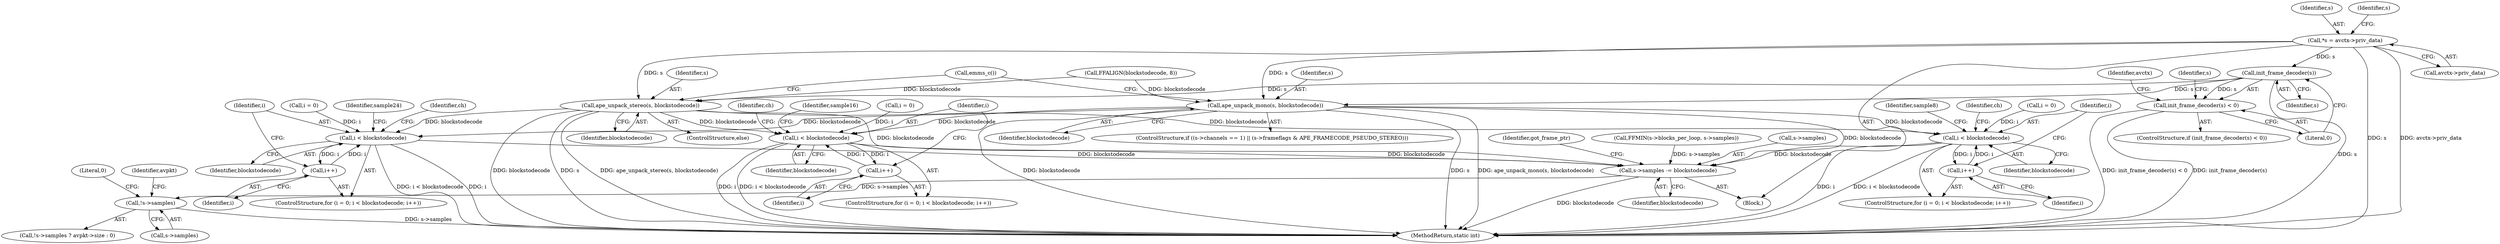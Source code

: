 digraph "0_FFmpeg_ba4beaf6149f7241c8bd85fe853318c2f6837ad0@pointer" {
"1000122" [label="(Call,*s = avctx->priv_data)"];
"1000391" [label="(Call,init_frame_decoder(s))"];
"1000390" [label="(Call,init_frame_decoder(s) < 0)"];
"1000536" [label="(Call,ape_unpack_mono(s, blockstodecode))"];
"1000591" [label="(Call,i < blockstodecode)"];
"1000594" [label="(Call,i++)"];
"1000700" [label="(Call,s->samples -= blockstodecode)"];
"1000711" [label="(Call,!s->samples)"];
"1000638" [label="(Call,i < blockstodecode)"];
"1000641" [label="(Call,i++)"];
"1000681" [label="(Call,i < blockstodecode)"];
"1000684" [label="(Call,i++)"];
"1000540" [label="(Call,ape_unpack_stereo(s, blockstodecode))"];
"1000594" [label="(Call,i++)"];
"1000536" [label="(Call,ape_unpack_mono(s, blockstodecode))"];
"1000539" [label="(ControlStructure,else)"];
"1000700" [label="(Call,s->samples -= blockstodecode)"];
"1000707" [label="(Identifier,got_frame_ptr)"];
"1000719" [label="(MethodReturn,static int)"];
"1000710" [label="(Call,!s->samples ? avpkt->size : 0)"];
"1000538" [label="(Identifier,blockstodecode)"];
"1000678" [label="(Call,i = 0)"];
"1000390" [label="(Call,init_frame_decoder(s) < 0)"];
"1000623" [label="(Identifier,ch)"];
"1000634" [label="(ControlStructure,for (i = 0; i < blockstodecode; i++))"];
"1000712" [label="(Call,s->samples)"];
"1000682" [label="(Identifier,i)"];
"1000389" [label="(ControlStructure,if (init_frame_decoder(s) < 0))"];
"1000677" [label="(ControlStructure,for (i = 0; i < blockstodecode; i++))"];
"1000524" [label="(ControlStructure,if ((s->channels == 1) || (s->frameflags & APE_FRAMECODE_PSEUDO_STEREO)))"];
"1000592" [label="(Identifier,i)"];
"1000711" [label="(Call,!s->samples)"];
"1000392" [label="(Identifier,s)"];
"1000540" [label="(Call,ape_unpack_stereo(s, blockstodecode))"];
"1000123" [label="(Identifier,s)"];
"1000681" [label="(Call,i < blockstodecode)"];
"1000500" [label="(Call,FFALIGN(blockstodecode, 8))"];
"1000541" [label="(Identifier,s)"];
"1000718" [label="(Literal,0)"];
"1000537" [label="(Identifier,s)"];
"1000393" [label="(Literal,0)"];
"1000704" [label="(Identifier,blockstodecode)"];
"1000639" [label="(Identifier,i)"];
"1000403" [label="(Identifier,s)"];
"1000110" [label="(Block,)"];
"1000640" [label="(Identifier,blockstodecode)"];
"1000642" [label="(Identifier,i)"];
"1000542" [label="(Identifier,blockstodecode)"];
"1000543" [label="(Call,emms_c())"];
"1000646" [label="(Identifier,sample16)"];
"1000689" [label="(Identifier,sample24)"];
"1000685" [label="(Identifier,i)"];
"1000391" [label="(Call,init_frame_decoder(s))"];
"1000591" [label="(Call,i < blockstodecode)"];
"1000588" [label="(Call,i = 0)"];
"1000683" [label="(Identifier,blockstodecode)"];
"1000684" [label="(Call,i++)"];
"1000666" [label="(Identifier,ch)"];
"1000599" [label="(Identifier,sample8)"];
"1000124" [label="(Call,avctx->priv_data)"];
"1000641" [label="(Call,i++)"];
"1000422" [label="(Call,FFMIN(s->blocks_per_loop, s->samples))"];
"1000587" [label="(ControlStructure,for (i = 0; i < blockstodecode; i++))"];
"1000638" [label="(Call,i < blockstodecode)"];
"1000138" [label="(Identifier,s)"];
"1000701" [label="(Call,s->samples)"];
"1000122" [label="(Call,*s = avctx->priv_data)"];
"1000576" [label="(Identifier,ch)"];
"1000635" [label="(Call,i = 0)"];
"1000595" [label="(Identifier,i)"];
"1000716" [label="(Identifier,avpkt)"];
"1000593" [label="(Identifier,blockstodecode)"];
"1000396" [label="(Identifier,avctx)"];
"1000122" -> "1000110"  [label="AST: "];
"1000122" -> "1000124"  [label="CFG: "];
"1000123" -> "1000122"  [label="AST: "];
"1000124" -> "1000122"  [label="AST: "];
"1000138" -> "1000122"  [label="CFG: "];
"1000122" -> "1000719"  [label="DDG: s"];
"1000122" -> "1000719"  [label="DDG: avctx->priv_data"];
"1000122" -> "1000391"  [label="DDG: s"];
"1000122" -> "1000536"  [label="DDG: s"];
"1000122" -> "1000540"  [label="DDG: s"];
"1000391" -> "1000390"  [label="AST: "];
"1000391" -> "1000392"  [label="CFG: "];
"1000392" -> "1000391"  [label="AST: "];
"1000393" -> "1000391"  [label="CFG: "];
"1000391" -> "1000719"  [label="DDG: s"];
"1000391" -> "1000390"  [label="DDG: s"];
"1000391" -> "1000536"  [label="DDG: s"];
"1000391" -> "1000540"  [label="DDG: s"];
"1000390" -> "1000389"  [label="AST: "];
"1000390" -> "1000393"  [label="CFG: "];
"1000393" -> "1000390"  [label="AST: "];
"1000396" -> "1000390"  [label="CFG: "];
"1000403" -> "1000390"  [label="CFG: "];
"1000390" -> "1000719"  [label="DDG: init_frame_decoder(s) < 0"];
"1000390" -> "1000719"  [label="DDG: init_frame_decoder(s)"];
"1000536" -> "1000524"  [label="AST: "];
"1000536" -> "1000538"  [label="CFG: "];
"1000537" -> "1000536"  [label="AST: "];
"1000538" -> "1000536"  [label="AST: "];
"1000543" -> "1000536"  [label="CFG: "];
"1000536" -> "1000719"  [label="DDG: ape_unpack_mono(s, blockstodecode)"];
"1000536" -> "1000719"  [label="DDG: blockstodecode"];
"1000536" -> "1000719"  [label="DDG: s"];
"1000500" -> "1000536"  [label="DDG: blockstodecode"];
"1000536" -> "1000591"  [label="DDG: blockstodecode"];
"1000536" -> "1000638"  [label="DDG: blockstodecode"];
"1000536" -> "1000681"  [label="DDG: blockstodecode"];
"1000536" -> "1000700"  [label="DDG: blockstodecode"];
"1000591" -> "1000587"  [label="AST: "];
"1000591" -> "1000593"  [label="CFG: "];
"1000592" -> "1000591"  [label="AST: "];
"1000593" -> "1000591"  [label="AST: "];
"1000599" -> "1000591"  [label="CFG: "];
"1000576" -> "1000591"  [label="CFG: "];
"1000591" -> "1000719"  [label="DDG: i"];
"1000591" -> "1000719"  [label="DDG: i < blockstodecode"];
"1000588" -> "1000591"  [label="DDG: i"];
"1000594" -> "1000591"  [label="DDG: i"];
"1000540" -> "1000591"  [label="DDG: blockstodecode"];
"1000591" -> "1000594"  [label="DDG: i"];
"1000591" -> "1000700"  [label="DDG: blockstodecode"];
"1000594" -> "1000587"  [label="AST: "];
"1000594" -> "1000595"  [label="CFG: "];
"1000595" -> "1000594"  [label="AST: "];
"1000592" -> "1000594"  [label="CFG: "];
"1000700" -> "1000110"  [label="AST: "];
"1000700" -> "1000704"  [label="CFG: "];
"1000701" -> "1000700"  [label="AST: "];
"1000704" -> "1000700"  [label="AST: "];
"1000707" -> "1000700"  [label="CFG: "];
"1000700" -> "1000719"  [label="DDG: blockstodecode"];
"1000638" -> "1000700"  [label="DDG: blockstodecode"];
"1000681" -> "1000700"  [label="DDG: blockstodecode"];
"1000540" -> "1000700"  [label="DDG: blockstodecode"];
"1000422" -> "1000700"  [label="DDG: s->samples"];
"1000700" -> "1000711"  [label="DDG: s->samples"];
"1000711" -> "1000710"  [label="AST: "];
"1000711" -> "1000712"  [label="CFG: "];
"1000712" -> "1000711"  [label="AST: "];
"1000716" -> "1000711"  [label="CFG: "];
"1000718" -> "1000711"  [label="CFG: "];
"1000711" -> "1000719"  [label="DDG: s->samples"];
"1000638" -> "1000634"  [label="AST: "];
"1000638" -> "1000640"  [label="CFG: "];
"1000639" -> "1000638"  [label="AST: "];
"1000640" -> "1000638"  [label="AST: "];
"1000646" -> "1000638"  [label="CFG: "];
"1000623" -> "1000638"  [label="CFG: "];
"1000638" -> "1000719"  [label="DDG: i < blockstodecode"];
"1000638" -> "1000719"  [label="DDG: i"];
"1000635" -> "1000638"  [label="DDG: i"];
"1000641" -> "1000638"  [label="DDG: i"];
"1000540" -> "1000638"  [label="DDG: blockstodecode"];
"1000638" -> "1000641"  [label="DDG: i"];
"1000641" -> "1000634"  [label="AST: "];
"1000641" -> "1000642"  [label="CFG: "];
"1000642" -> "1000641"  [label="AST: "];
"1000639" -> "1000641"  [label="CFG: "];
"1000681" -> "1000677"  [label="AST: "];
"1000681" -> "1000683"  [label="CFG: "];
"1000682" -> "1000681"  [label="AST: "];
"1000683" -> "1000681"  [label="AST: "];
"1000689" -> "1000681"  [label="CFG: "];
"1000666" -> "1000681"  [label="CFG: "];
"1000681" -> "1000719"  [label="DDG: i < blockstodecode"];
"1000681" -> "1000719"  [label="DDG: i"];
"1000684" -> "1000681"  [label="DDG: i"];
"1000678" -> "1000681"  [label="DDG: i"];
"1000540" -> "1000681"  [label="DDG: blockstodecode"];
"1000681" -> "1000684"  [label="DDG: i"];
"1000684" -> "1000677"  [label="AST: "];
"1000684" -> "1000685"  [label="CFG: "];
"1000685" -> "1000684"  [label="AST: "];
"1000682" -> "1000684"  [label="CFG: "];
"1000540" -> "1000539"  [label="AST: "];
"1000540" -> "1000542"  [label="CFG: "];
"1000541" -> "1000540"  [label="AST: "];
"1000542" -> "1000540"  [label="AST: "];
"1000543" -> "1000540"  [label="CFG: "];
"1000540" -> "1000719"  [label="DDG: ape_unpack_stereo(s, blockstodecode)"];
"1000540" -> "1000719"  [label="DDG: blockstodecode"];
"1000540" -> "1000719"  [label="DDG: s"];
"1000500" -> "1000540"  [label="DDG: blockstodecode"];
}
